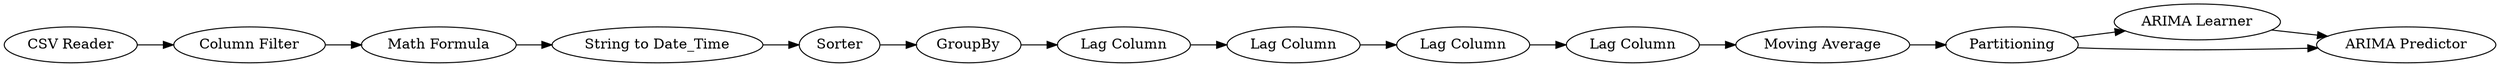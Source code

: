 digraph {
	1 [label="CSV Reader"]
	2 [label="String to Date_Time"]
	3 [label="Column Filter"]
	4 [label=Sorter]
	5 [label="Lag Column"]
	6 [label="Math Formula"]
	7 [label="Lag Column"]
	8 [label="Lag Column"]
	9 [label="Lag Column"]
	10 [label="Moving Average"]
	12 [label=Partitioning]
	13 [label=GroupBy]
	14 [label="ARIMA Learner"]
	15 [label="ARIMA Predictor"]
	1 -> 3
	2 -> 4
	3 -> 6
	4 -> 13
	5 -> 7
	6 -> 2
	7 -> 8
	8 -> 9
	9 -> 10
	10 -> 12
	12 -> 14
	12 -> 15
	13 -> 5
	14 -> 15
	rankdir=LR
}

